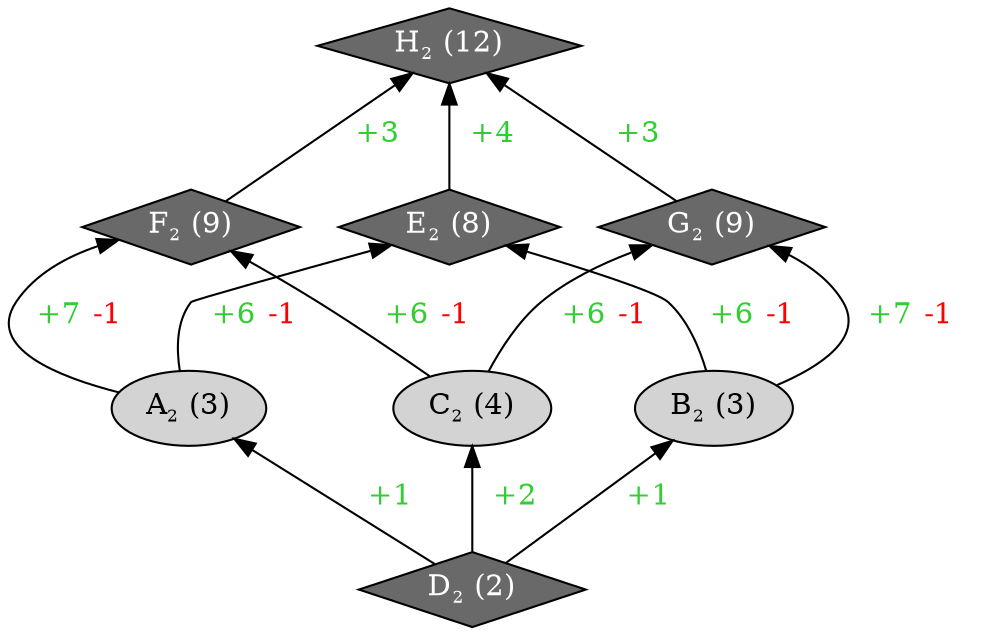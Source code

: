 digraph "CMIAUTOMATON2.CMIAUTOMATON2_e1__abc__async"{
rankdir="BT"
1 [label=<A<sub><font point-size="10">2</font></sub> (3)>, style="filled", fillcolor="lightgray"]
2 [label=<B<sub><font point-size="10">2</font></sub> (3)>, style="filled", fillcolor="lightgray"]
3 [label=<C<sub><font point-size="10">2</font></sub> (4)>, style="filled", fillcolor="lightgray"]
4 [label=<D<sub><font point-size="10">2</font></sub> (2)>, style="filled", shape="diamond", fillcolor="dimgray", fontcolor="white"]
5 [label=<E<sub><font point-size="10">2</font></sub> (8)>, style="filled", shape="diamond", fillcolor="dimgray", fontcolor="white"]
6 [label=<F<sub><font point-size="10">2</font></sub> (9)>, style="filled", shape="diamond", fillcolor="dimgray", fontcolor="white"]
7 [label=<G<sub><font point-size="10">2</font></sub> (9)>, style="filled", shape="diamond", fillcolor="dimgray", fontcolor="white"]
8 [label=<H<sub><font point-size="10">2</font></sub> (12)>, style="filled", shape="diamond", fillcolor="dimgray", fontcolor="white"]
1 -> 5 [label=<  <font color="limegreen">+6</font> <font color="red">-1</font>  >]
1 -> 6 [label=<  <font color="limegreen">+7</font> <font color="red">-1</font>  >]
2 -> 5 [label=<  <font color="limegreen">+6</font> <font color="red">-1</font>  >]
2 -> 7 [label=<  <font color="limegreen">+7</font> <font color="red">-1</font>  >]
3 -> 6 [label=<  <font color="limegreen">+6</font> <font color="red">-1</font>  >]
3 -> 7 [label=<  <font color="limegreen">+6</font> <font color="red">-1</font>  >]
4 -> 1 [label=<  <font color="limegreen">+1</font>  >]
4 -> 2 [label=<  <font color="limegreen">+1</font>  >]
4 -> 3 [label=<  <font color="limegreen">+2</font>  >]
5 -> 8 [label=<  <font color="limegreen">+4</font>  >]
6 -> 8 [label=<  <font color="limegreen">+3</font>  >]
7 -> 8 [label=<  <font color="limegreen">+3</font>  >]
}

